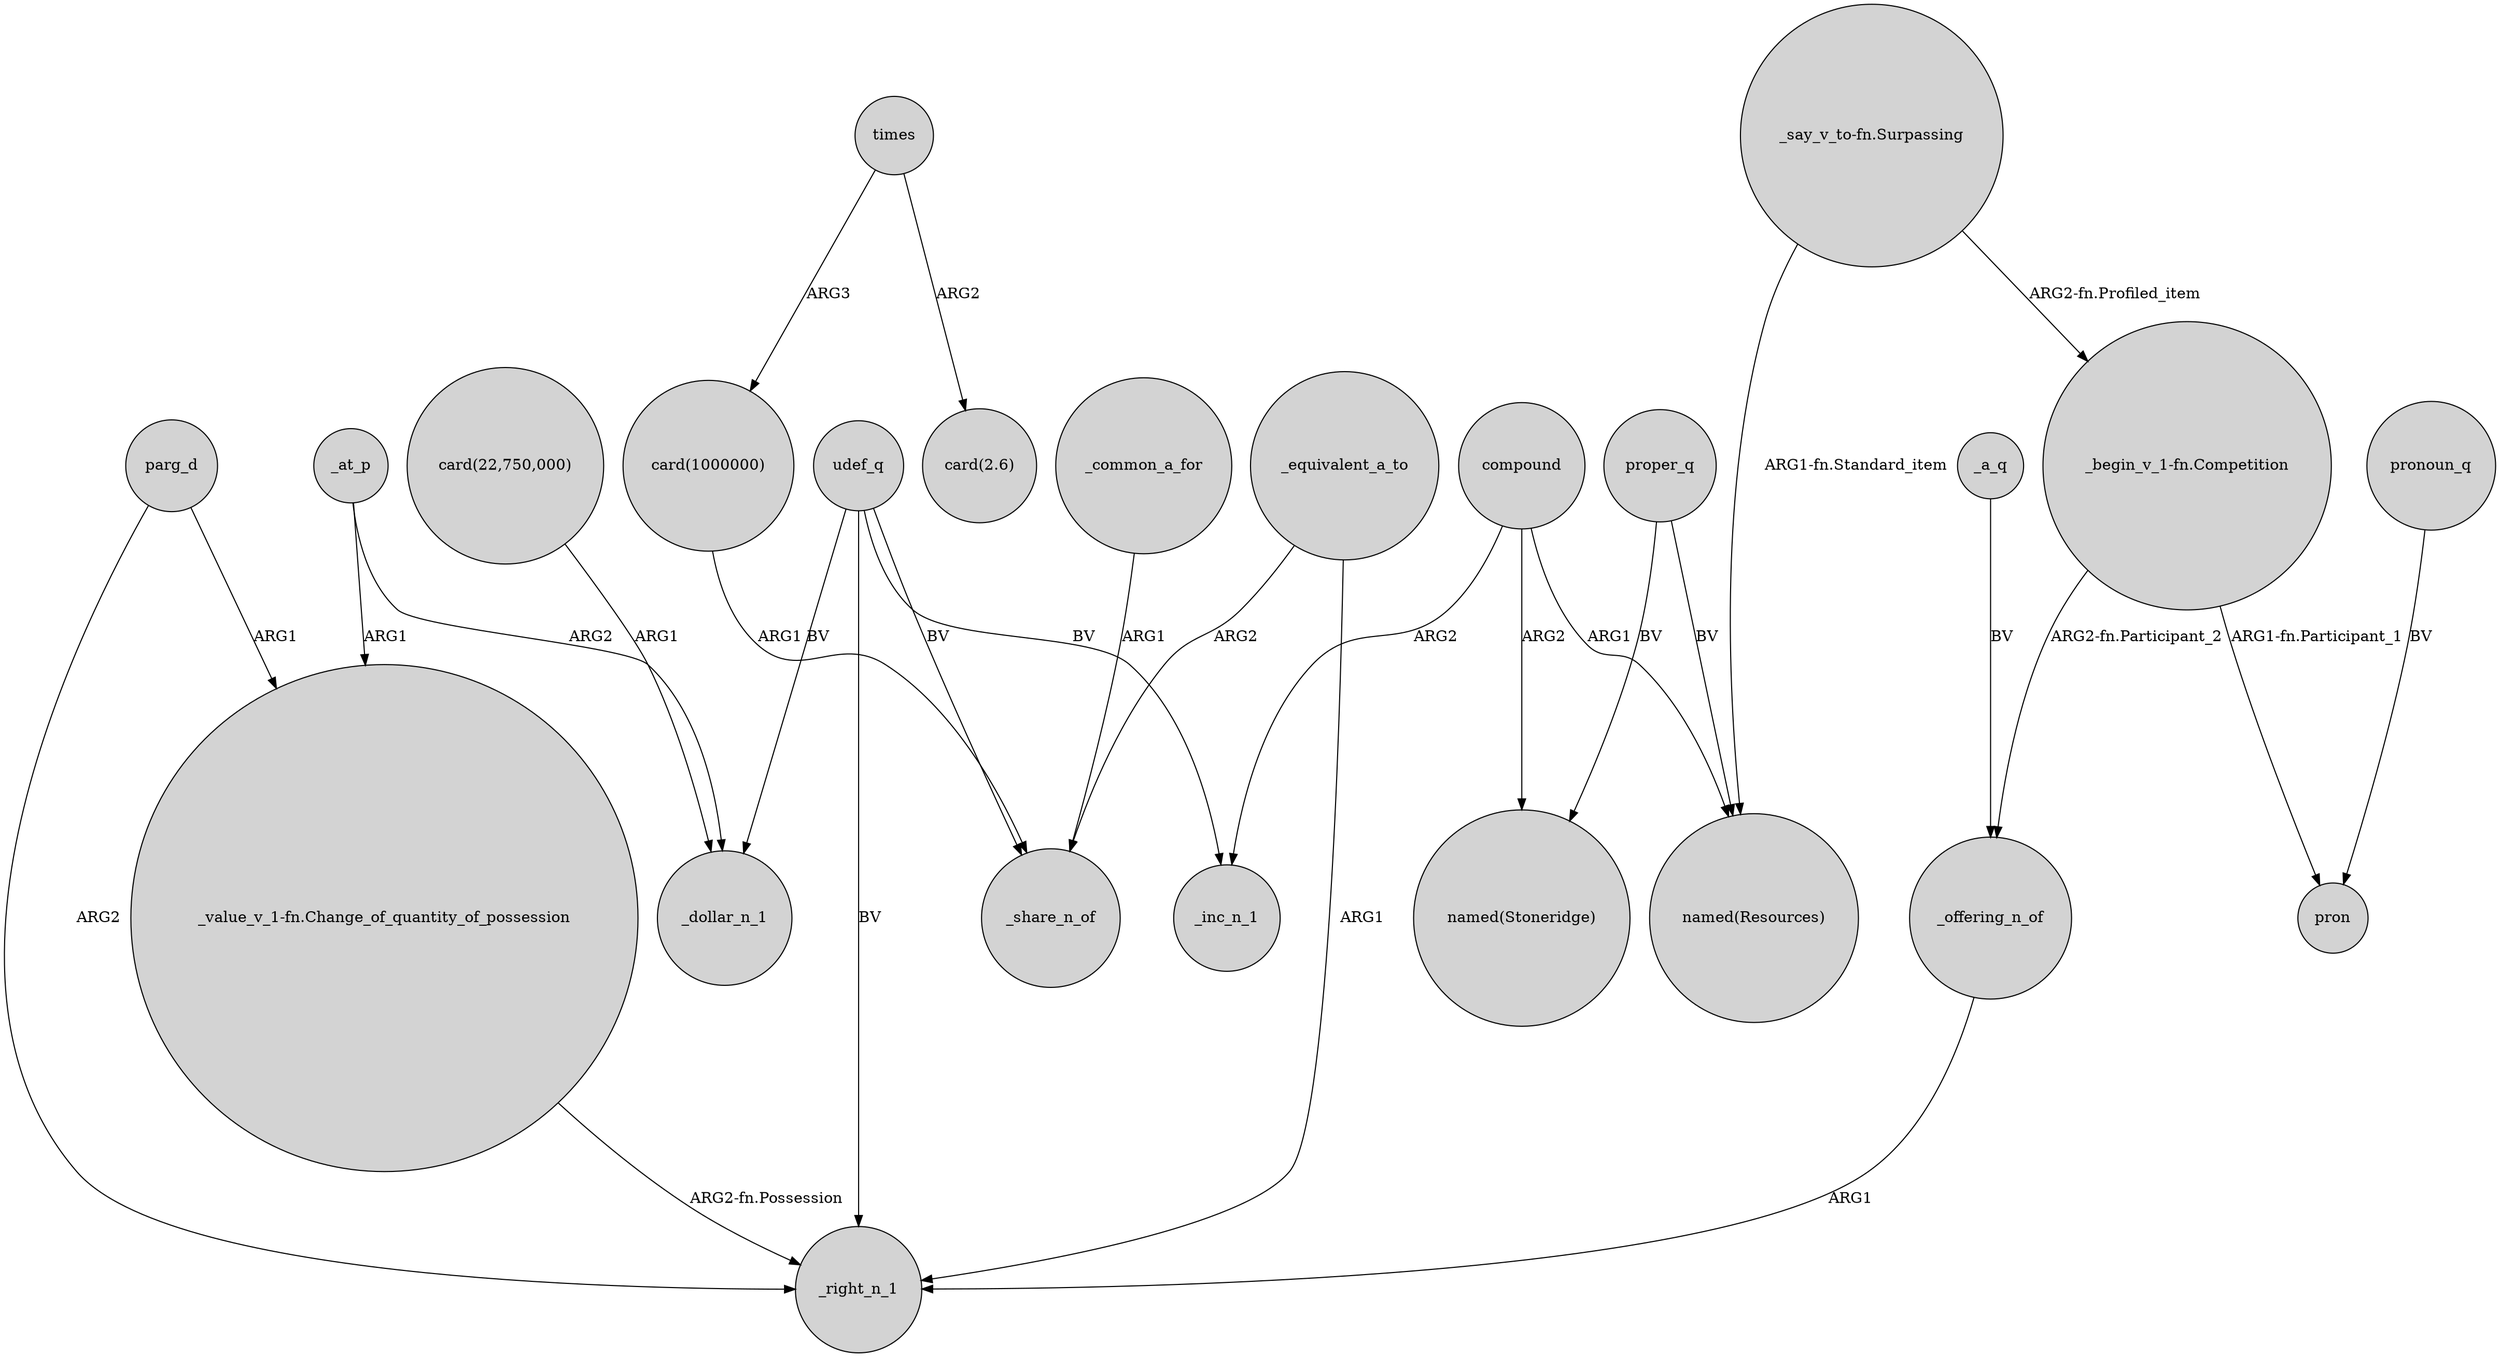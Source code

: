 digraph {
	node [shape=circle style=filled]
	_a_q -> _offering_n_of [label=BV]
	"_begin_v_1-fn.Competition" -> pron [label="ARG1-fn.Participant_1"]
	proper_q -> "named(Stoneridge)" [label=BV]
	parg_d -> _right_n_1 [label=ARG2]
	parg_d -> "_value_v_1-fn.Change_of_quantity_of_possession" [label=ARG1]
	proper_q -> "named(Resources)" [label=BV]
	times -> "card(1000000)" [label=ARG3]
	_offering_n_of -> _right_n_1 [label=ARG1]
	_common_a_for -> _share_n_of [label=ARG1]
	compound -> "named(Resources)" [label=ARG1]
	udef_q -> _right_n_1 [label=BV]
	"_value_v_1-fn.Change_of_quantity_of_possession" -> _right_n_1 [label="ARG2-fn.Possession"]
	"card(22,750,000)" -> _dollar_n_1 [label=ARG1]
	compound -> "named(Stoneridge)" [label=ARG2]
	"_say_v_to-fn.Surpassing" -> "named(Resources)" [label="ARG1-fn.Standard_item"]
	pronoun_q -> pron [label=BV]
	udef_q -> _inc_n_1 [label=BV]
	_at_p -> _dollar_n_1 [label=ARG2]
	compound -> _inc_n_1 [label=ARG2]
	udef_q -> _share_n_of [label=BV]
	udef_q -> _dollar_n_1 [label=BV]
	_equivalent_a_to -> _share_n_of [label=ARG2]
	"card(1000000)" -> _share_n_of [label=ARG1]
	_at_p -> "_value_v_1-fn.Change_of_quantity_of_possession" [label=ARG1]
	"_say_v_to-fn.Surpassing" -> "_begin_v_1-fn.Competition" [label="ARG2-fn.Profiled_item"]
	_equivalent_a_to -> _right_n_1 [label=ARG1]
	"_begin_v_1-fn.Competition" -> _offering_n_of [label="ARG2-fn.Participant_2"]
	times -> "card(2.6)" [label=ARG2]
}
